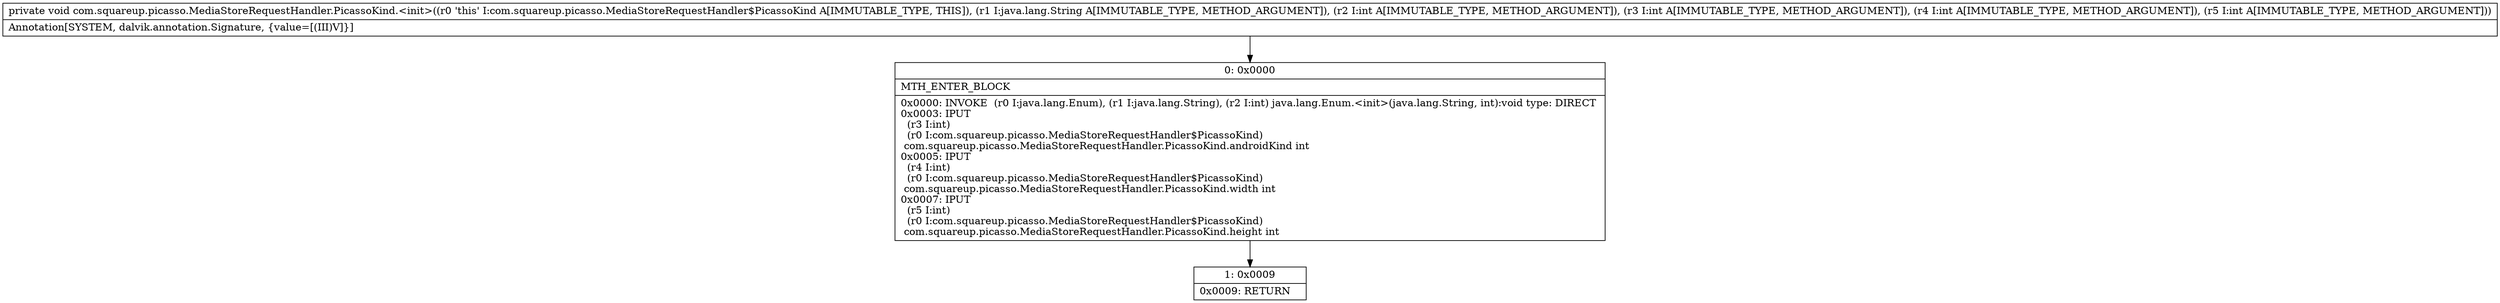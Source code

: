 digraph "CFG forcom.squareup.picasso.MediaStoreRequestHandler.PicassoKind.\<init\>(Ljava\/lang\/String;IIII)V" {
Node_0 [shape=record,label="{0\:\ 0x0000|MTH_ENTER_BLOCK\l|0x0000: INVOKE  (r0 I:java.lang.Enum), (r1 I:java.lang.String), (r2 I:int) java.lang.Enum.\<init\>(java.lang.String, int):void type: DIRECT \l0x0003: IPUT  \l  (r3 I:int)\l  (r0 I:com.squareup.picasso.MediaStoreRequestHandler$PicassoKind)\l com.squareup.picasso.MediaStoreRequestHandler.PicassoKind.androidKind int \l0x0005: IPUT  \l  (r4 I:int)\l  (r0 I:com.squareup.picasso.MediaStoreRequestHandler$PicassoKind)\l com.squareup.picasso.MediaStoreRequestHandler.PicassoKind.width int \l0x0007: IPUT  \l  (r5 I:int)\l  (r0 I:com.squareup.picasso.MediaStoreRequestHandler$PicassoKind)\l com.squareup.picasso.MediaStoreRequestHandler.PicassoKind.height int \l}"];
Node_1 [shape=record,label="{1\:\ 0x0009|0x0009: RETURN   \l}"];
MethodNode[shape=record,label="{private void com.squareup.picasso.MediaStoreRequestHandler.PicassoKind.\<init\>((r0 'this' I:com.squareup.picasso.MediaStoreRequestHandler$PicassoKind A[IMMUTABLE_TYPE, THIS]), (r1 I:java.lang.String A[IMMUTABLE_TYPE, METHOD_ARGUMENT]), (r2 I:int A[IMMUTABLE_TYPE, METHOD_ARGUMENT]), (r3 I:int A[IMMUTABLE_TYPE, METHOD_ARGUMENT]), (r4 I:int A[IMMUTABLE_TYPE, METHOD_ARGUMENT]), (r5 I:int A[IMMUTABLE_TYPE, METHOD_ARGUMENT]))  | Annotation[SYSTEM, dalvik.annotation.Signature, \{value=[(III)V]\}]\l}"];
MethodNode -> Node_0;
Node_0 -> Node_1;
}

